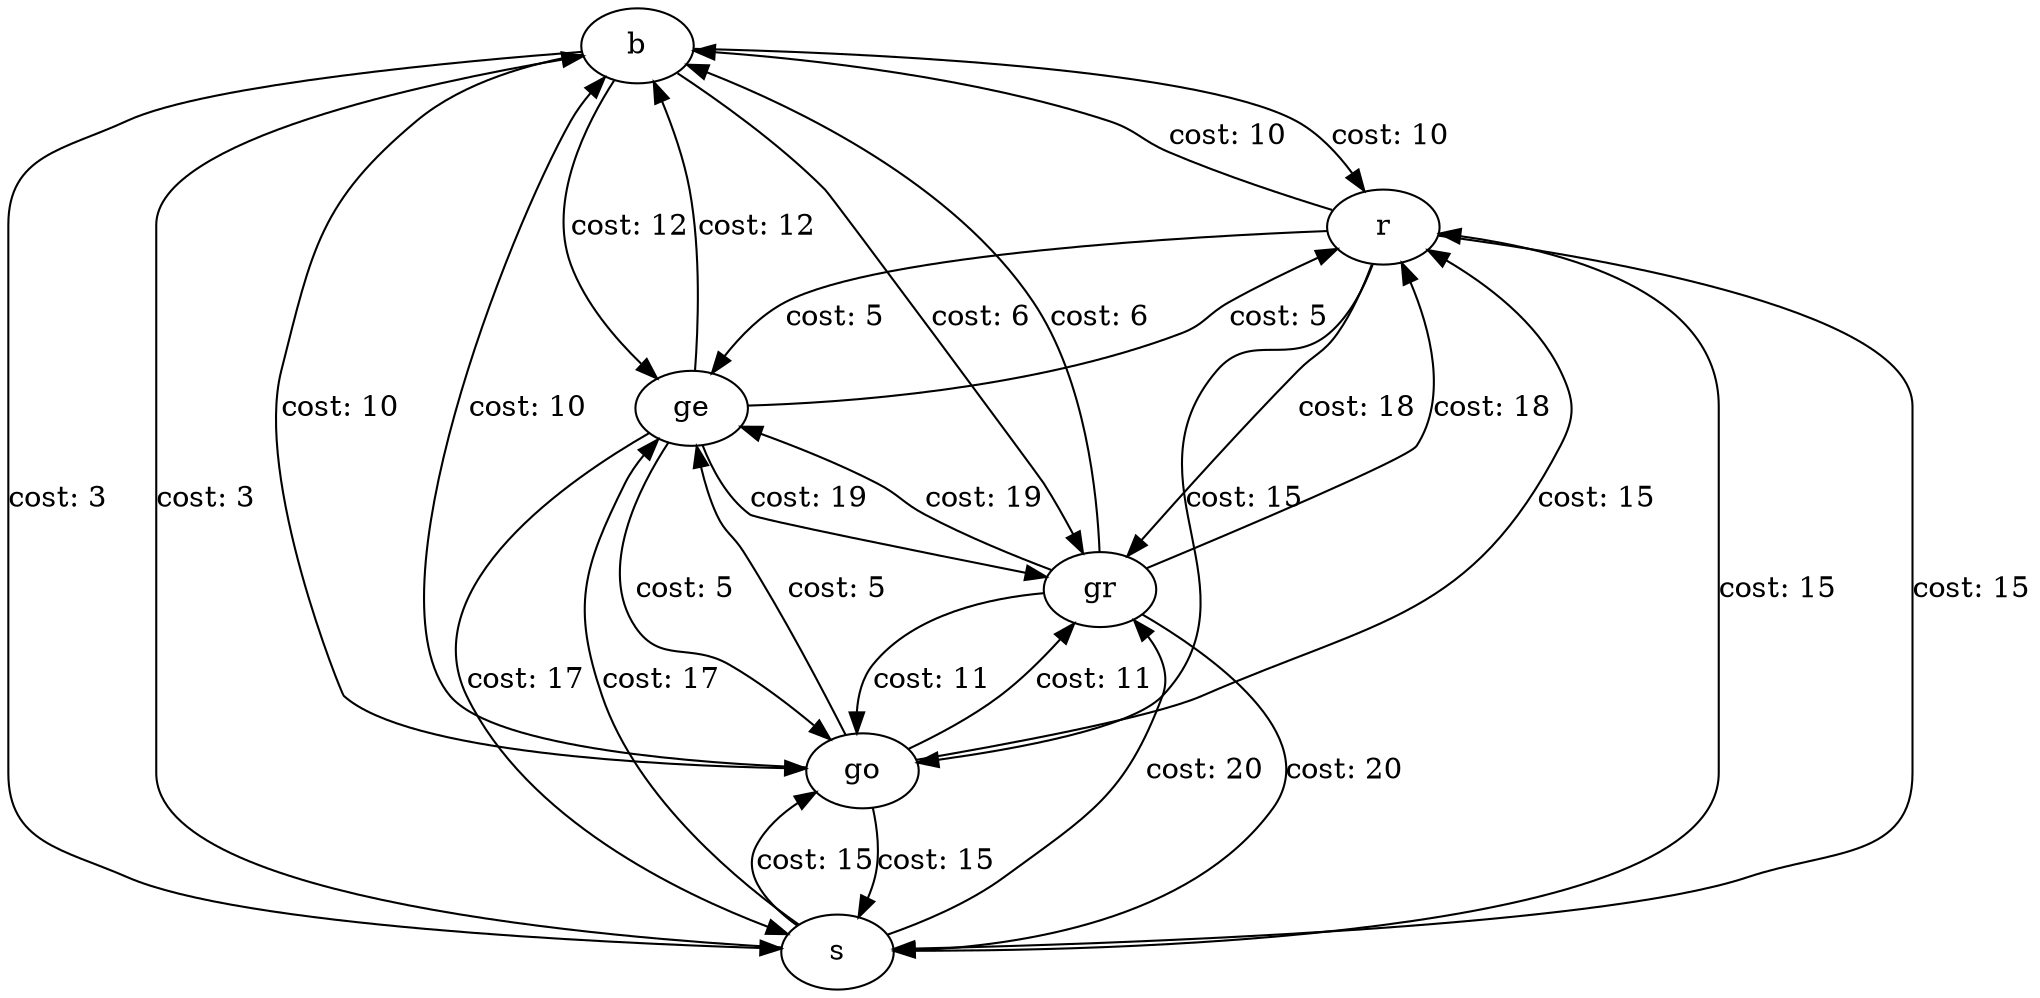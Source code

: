 digraph G {
	b -> r [label="cost: 10"];
	b -> s [label="cost: 3"];
	b -> go [label="cost: 10"];
	b -> gr [label="cost: 6"];
	b -> ge [label="cost: 12"];
	r -> b [label="cost: 10"];
	r -> s [label="cost: 15"];
	r -> go [label="cost: 15"];
	r -> gr [label="cost: 18"];
	r -> ge [label="cost: 5"];
	s -> r [label="cost: 15"];
	s -> b [label="cost: 3"];
	s -> go [label="cost: 15"];
	s -> gr [label="cost: 20"];
	s -> ge [label="cost: 17"];
	go -> b [label="cost: 10"];
	go -> r [label="cost: 15"];
	go -> s [label="cost: 15"];
	go -> gr [label="cost: 11"];
	go -> ge [label="cost: 5"];
	gr -> b [label="cost: 6"];
	gr -> r [label="cost: 18"];
	gr -> s [label="cost: 20"];
	gr -> go [label="cost: 11"];
	gr -> ge [label="cost: 19"];
	ge -> r [label="cost: 5"];
	ge -> b [label="cost: 12"];
	ge -> s [label="cost: 17"];
	ge -> go [label="cost: 5"];
	ge -> gr [label="cost: 19"];
	b [label="b"];
	r [label="r"];
	s [label="s"];
	go [label="go"];
	gr [label="gr"];
	ge [label="ge"];
}